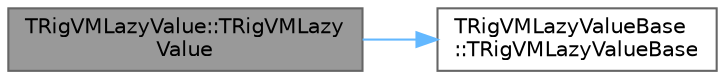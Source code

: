 digraph "TRigVMLazyValue::TRigVMLazyValue"
{
 // INTERACTIVE_SVG=YES
 // LATEX_PDF_SIZE
  bgcolor="transparent";
  edge [fontname=Helvetica,fontsize=10,labelfontname=Helvetica,labelfontsize=10];
  node [fontname=Helvetica,fontsize=10,shape=box,height=0.2,width=0.4];
  rankdir="LR";
  Node1 [id="Node000001",label="TRigVMLazyValue::TRigVMLazy\lValue",height=0.2,width=0.4,color="gray40", fillcolor="grey60", style="filled", fontcolor="black",tooltip=" "];
  Node1 -> Node2 [id="edge1_Node000001_Node000002",color="steelblue1",style="solid",tooltip=" "];
  Node2 [id="Node000002",label="TRigVMLazyValueBase\l::TRigVMLazyValueBase",height=0.2,width=0.4,color="grey40", fillcolor="white", style="filled",URL="$d7/d0f/structTRigVMLazyValueBase.html#aa06c6021b975680245d0f4378d7420ab",tooltip=" "];
}
